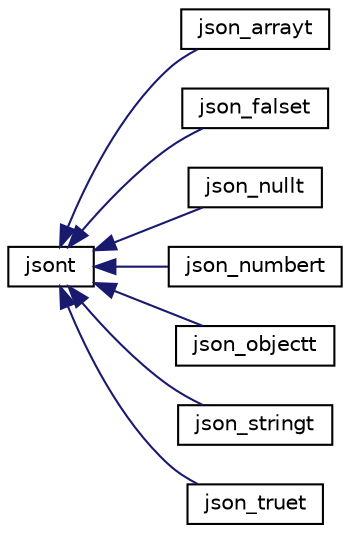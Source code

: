 digraph "Graphical Class Hierarchy"
{
 // LATEX_PDF_SIZE
  bgcolor="transparent";
  edge [fontname="Helvetica",fontsize="10",labelfontname="Helvetica",labelfontsize="10"];
  node [fontname="Helvetica",fontsize="10",shape=record];
  rankdir="LR";
  Node0 [label="jsont",height=0.2,width=0.4,color="black",URL="$classjsont.html",tooltip=" "];
  Node0 -> Node1 [dir="back",color="midnightblue",fontsize="10",style="solid",fontname="Helvetica"];
  Node1 [label="json_arrayt",height=0.2,width=0.4,color="black",URL="$classjson__arrayt.html",tooltip=" "];
  Node0 -> Node2 [dir="back",color="midnightblue",fontsize="10",style="solid",fontname="Helvetica"];
  Node2 [label="json_falset",height=0.2,width=0.4,color="black",URL="$classjson__falset.html",tooltip=" "];
  Node0 -> Node3 [dir="back",color="midnightblue",fontsize="10",style="solid",fontname="Helvetica"];
  Node3 [label="json_nullt",height=0.2,width=0.4,color="black",URL="$classjson__nullt.html",tooltip=" "];
  Node0 -> Node4 [dir="back",color="midnightblue",fontsize="10",style="solid",fontname="Helvetica"];
  Node4 [label="json_numbert",height=0.2,width=0.4,color="black",URL="$classjson__numbert.html",tooltip=" "];
  Node0 -> Node5 [dir="back",color="midnightblue",fontsize="10",style="solid",fontname="Helvetica"];
  Node5 [label="json_objectt",height=0.2,width=0.4,color="black",URL="$classjson__objectt.html",tooltip=" "];
  Node0 -> Node6 [dir="back",color="midnightblue",fontsize="10",style="solid",fontname="Helvetica"];
  Node6 [label="json_stringt",height=0.2,width=0.4,color="black",URL="$classjson__stringt.html",tooltip=" "];
  Node0 -> Node7 [dir="back",color="midnightblue",fontsize="10",style="solid",fontname="Helvetica"];
  Node7 [label="json_truet",height=0.2,width=0.4,color="black",URL="$classjson__truet.html",tooltip=" "];
}
